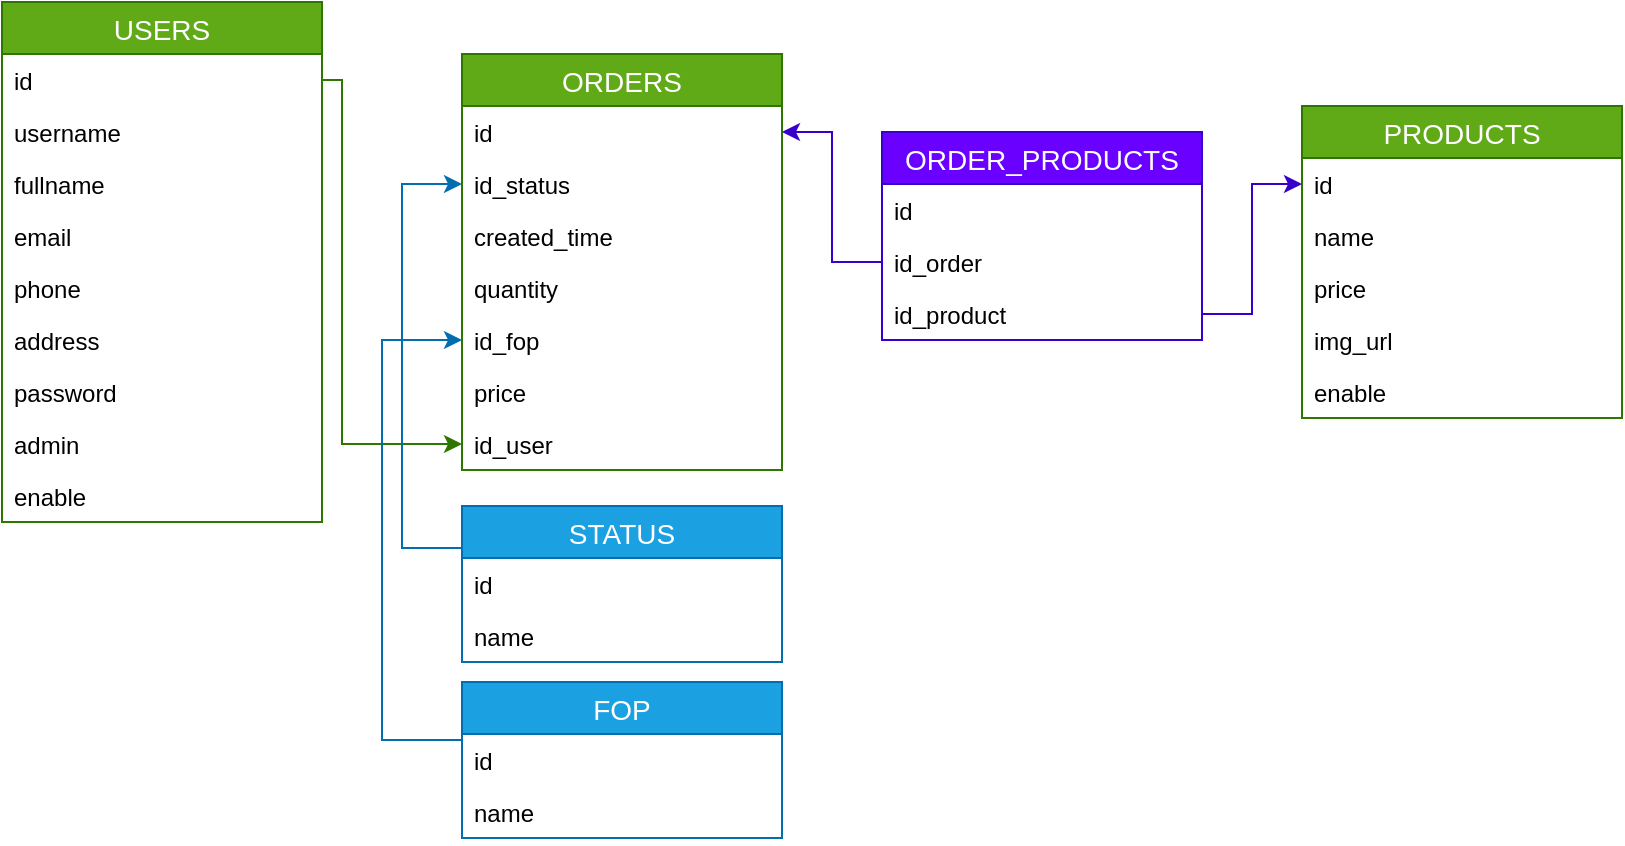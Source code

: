 <mxfile version="13.1.5" type="device"><diagram id="Edaot7IkaPAKmtI5nIVA" name="Page-1"><mxGraphModel dx="1108" dy="489" grid="1" gridSize="10" guides="1" tooltips="1" connect="1" arrows="1" fold="1" page="1" pageScale="1" pageWidth="827" pageHeight="1169" math="0" shadow="0"><root><mxCell id="0"/><mxCell id="1" parent="0"/><mxCell id="LBOZ3_f5Z8xzdAO_KXWZ-5" value="USERS" style="swimlane;fontStyle=0;childLayout=stackLayout;horizontal=1;startSize=26;horizontalStack=0;resizeParent=1;resizeParentMax=0;resizeLast=0;collapsible=1;marginBottom=0;align=center;fontSize=14;fillColor=#60a917;strokeColor=#2D7600;fontColor=#ffffff;" parent="1" vertex="1"><mxGeometry x="10" y="40" width="160" height="260" as="geometry"/></mxCell><mxCell id="LBOZ3_f5Z8xzdAO_KXWZ-6" value="id" style="text;strokeColor=none;fillColor=none;spacingLeft=4;spacingRight=4;overflow=hidden;rotatable=0;points=[[0,0.5],[1,0.5]];portConstraint=eastwest;fontSize=12;" parent="LBOZ3_f5Z8xzdAO_KXWZ-5" vertex="1"><mxGeometry y="26" width="160" height="26" as="geometry"/></mxCell><mxCell id="LBOZ3_f5Z8xzdAO_KXWZ-7" value="username" style="text;strokeColor=none;fillColor=none;spacingLeft=4;spacingRight=4;overflow=hidden;rotatable=0;points=[[0,0.5],[1,0.5]];portConstraint=eastwest;fontSize=12;" parent="LBOZ3_f5Z8xzdAO_KXWZ-5" vertex="1"><mxGeometry y="52" width="160" height="26" as="geometry"/></mxCell><mxCell id="LBOZ3_f5Z8xzdAO_KXWZ-8" value="fullname" style="text;strokeColor=none;fillColor=none;spacingLeft=4;spacingRight=4;overflow=hidden;rotatable=0;points=[[0,0.5],[1,0.5]];portConstraint=eastwest;fontSize=12;" parent="LBOZ3_f5Z8xzdAO_KXWZ-5" vertex="1"><mxGeometry y="78" width="160" height="26" as="geometry"/></mxCell><mxCell id="LBOZ3_f5Z8xzdAO_KXWZ-13" value="email" style="text;strokeColor=none;fillColor=none;spacingLeft=4;spacingRight=4;overflow=hidden;rotatable=0;points=[[0,0.5],[1,0.5]];portConstraint=eastwest;fontSize=12;" parent="LBOZ3_f5Z8xzdAO_KXWZ-5" vertex="1"><mxGeometry y="104" width="160" height="26" as="geometry"/></mxCell><mxCell id="LBOZ3_f5Z8xzdAO_KXWZ-14" value="phone" style="text;strokeColor=none;fillColor=none;spacingLeft=4;spacingRight=4;overflow=hidden;rotatable=0;points=[[0,0.5],[1,0.5]];portConstraint=eastwest;fontSize=12;" parent="LBOZ3_f5Z8xzdAO_KXWZ-5" vertex="1"><mxGeometry y="130" width="160" height="26" as="geometry"/></mxCell><mxCell id="LBOZ3_f5Z8xzdAO_KXWZ-15" value="address" style="text;strokeColor=none;fillColor=none;spacingLeft=4;spacingRight=4;overflow=hidden;rotatable=0;points=[[0,0.5],[1,0.5]];portConstraint=eastwest;fontSize=12;" parent="LBOZ3_f5Z8xzdAO_KXWZ-5" vertex="1"><mxGeometry y="156" width="160" height="26" as="geometry"/></mxCell><mxCell id="LBOZ3_f5Z8xzdAO_KXWZ-16" value="password" style="text;strokeColor=none;fillColor=none;spacingLeft=4;spacingRight=4;overflow=hidden;rotatable=0;points=[[0,0.5],[1,0.5]];portConstraint=eastwest;fontSize=12;" parent="LBOZ3_f5Z8xzdAO_KXWZ-5" vertex="1"><mxGeometry y="182" width="160" height="26" as="geometry"/></mxCell><mxCell id="LBOZ3_f5Z8xzdAO_KXWZ-40" value="admin" style="text;strokeColor=none;fillColor=none;spacingLeft=4;spacingRight=4;overflow=hidden;rotatable=0;points=[[0,0.5],[1,0.5]];portConstraint=eastwest;fontSize=12;" parent="LBOZ3_f5Z8xzdAO_KXWZ-5" vertex="1"><mxGeometry y="208" width="160" height="26" as="geometry"/></mxCell><mxCell id="d3o1EjLcGZkPBREOCHlW-1" value="enable" style="text;strokeColor=none;fillColor=none;spacingLeft=4;spacingRight=4;overflow=hidden;rotatable=0;points=[[0,0.5],[1,0.5]];portConstraint=eastwest;fontSize=12;" parent="LBOZ3_f5Z8xzdAO_KXWZ-5" vertex="1"><mxGeometry y="234" width="160" height="26" as="geometry"/></mxCell><mxCell id="LBOZ3_f5Z8xzdAO_KXWZ-48" style="edgeStyle=orthogonalEdgeStyle;rounded=0;orthogonalLoop=1;jettySize=auto;html=1;exitX=1;exitY=0.5;exitDx=0;exitDy=0;entryX=0;entryY=0.5;entryDx=0;entryDy=0;fillColor=#60a917;strokeColor=#2D7600;" parent="1" source="LBOZ3_f5Z8xzdAO_KXWZ-6" target="LBOZ3_f5Z8xzdAO_KXWZ-35" edge="1"><mxGeometry relative="1" as="geometry"><Array as="points"><mxPoint x="180" y="79"/><mxPoint x="180" y="261"/></Array></mxGeometry></mxCell><mxCell id="LBOZ3_f5Z8xzdAO_KXWZ-49" style="edgeStyle=orthogonalEdgeStyle;rounded=0;orthogonalLoop=1;jettySize=auto;html=1;entryX=0;entryY=0.5;entryDx=0;entryDy=0;fillColor=#1ba1e2;strokeColor=#006EAF;" parent="1" source="LBOZ3_f5Z8xzdAO_KXWZ-20" target="LBOZ3_f5Z8xzdAO_KXWZ-3" edge="1"><mxGeometry relative="1" as="geometry"><Array as="points"><mxPoint x="210" y="313"/><mxPoint x="210" y="131"/></Array></mxGeometry></mxCell><mxCell id="LBOZ3_f5Z8xzdAO_KXWZ-52" style="edgeStyle=orthogonalEdgeStyle;rounded=0;orthogonalLoop=1;jettySize=auto;html=1;exitX=0;exitY=0.5;exitDx=0;exitDy=0;entryX=0;entryY=0.5;entryDx=0;entryDy=0;fillColor=#1ba1e2;strokeColor=#006EAF;" parent="1" source="LBOZ3_f5Z8xzdAO_KXWZ-25" target="LBOZ3_f5Z8xzdAO_KXWZ-46" edge="1"><mxGeometry relative="1" as="geometry"><mxPoint x="150" y="360" as="targetPoint"/><Array as="points"><mxPoint x="200" y="409"/><mxPoint x="200" y="209"/></Array></mxGeometry></mxCell><mxCell id="LBOZ3_f5Z8xzdAO_KXWZ-9" value="PRODUCTS" style="swimlane;fontStyle=0;childLayout=stackLayout;horizontal=1;startSize=26;horizontalStack=0;resizeParent=1;resizeParentMax=0;resizeLast=0;collapsible=1;marginBottom=0;align=center;fontSize=14;fillColor=#60a917;strokeColor=#2D7600;fontColor=#ffffff;" parent="1" vertex="1"><mxGeometry x="660" y="92" width="160" height="156" as="geometry"/></mxCell><mxCell id="LBOZ3_f5Z8xzdAO_KXWZ-10" value="id" style="text;strokeColor=none;fillColor=none;spacingLeft=4;spacingRight=4;overflow=hidden;rotatable=0;points=[[0,0.5],[1,0.5]];portConstraint=eastwest;fontSize=12;" parent="LBOZ3_f5Z8xzdAO_KXWZ-9" vertex="1"><mxGeometry y="26" width="160" height="26" as="geometry"/></mxCell><mxCell id="LBOZ3_f5Z8xzdAO_KXWZ-11" value="name" style="text;strokeColor=none;fillColor=none;spacingLeft=4;spacingRight=4;overflow=hidden;rotatable=0;points=[[0,0.5],[1,0.5]];portConstraint=eastwest;fontSize=12;" parent="LBOZ3_f5Z8xzdAO_KXWZ-9" vertex="1"><mxGeometry y="52" width="160" height="26" as="geometry"/></mxCell><mxCell id="LBOZ3_f5Z8xzdAO_KXWZ-12" value="price" style="text;strokeColor=none;fillColor=none;spacingLeft=4;spacingRight=4;overflow=hidden;rotatable=0;points=[[0,0.5],[1,0.5]];portConstraint=eastwest;fontSize=12;" parent="LBOZ3_f5Z8xzdAO_KXWZ-9" vertex="1"><mxGeometry y="78" width="160" height="26" as="geometry"/></mxCell><mxCell id="9mG0An-fW9bdkmt5MO5D-1" value="img_url" style="text;strokeColor=none;fillColor=none;spacingLeft=4;spacingRight=4;overflow=hidden;rotatable=0;points=[[0,0.5],[1,0.5]];portConstraint=eastwest;fontSize=12;" parent="LBOZ3_f5Z8xzdAO_KXWZ-9" vertex="1"><mxGeometry y="104" width="160" height="26" as="geometry"/></mxCell><mxCell id="9mG0An-fW9bdkmt5MO5D-2" value="enable" style="text;strokeColor=none;fillColor=none;spacingLeft=4;spacingRight=4;overflow=hidden;rotatable=0;points=[[0,0.5],[1,0.5]];portConstraint=eastwest;fontSize=12;" parent="LBOZ3_f5Z8xzdAO_KXWZ-9" vertex="1"><mxGeometry y="130" width="160" height="26" as="geometry"/></mxCell><mxCell id="LBOZ3_f5Z8xzdAO_KXWZ-1" value="ORDERS" style="swimlane;fontStyle=0;childLayout=stackLayout;horizontal=1;startSize=26;horizontalStack=0;resizeParent=1;resizeParentMax=0;resizeLast=0;collapsible=1;marginBottom=0;align=center;fontSize=14;fillColor=#60a917;strokeColor=#2D7600;fontColor=#ffffff;" parent="1" vertex="1"><mxGeometry x="240" y="66" width="160" height="208" as="geometry"/></mxCell><mxCell id="LBOZ3_f5Z8xzdAO_KXWZ-2" value="id" style="text;strokeColor=none;fillColor=none;spacingLeft=4;spacingRight=4;overflow=hidden;rotatable=0;points=[[0,0.5],[1,0.5]];portConstraint=eastwest;fontSize=12;" parent="LBOZ3_f5Z8xzdAO_KXWZ-1" vertex="1"><mxGeometry y="26" width="160" height="26" as="geometry"/></mxCell><mxCell id="LBOZ3_f5Z8xzdAO_KXWZ-3" value="id_status" style="text;strokeColor=none;fillColor=none;spacingLeft=4;spacingRight=4;overflow=hidden;rotatable=0;points=[[0,0.5],[1,0.5]];portConstraint=eastwest;fontSize=12;" parent="LBOZ3_f5Z8xzdAO_KXWZ-1" vertex="1"><mxGeometry y="52" width="160" height="26" as="geometry"/></mxCell><mxCell id="LBOZ3_f5Z8xzdAO_KXWZ-41" value="created_time" style="text;strokeColor=none;fillColor=none;spacingLeft=4;spacingRight=4;overflow=hidden;rotatable=0;points=[[0,0.5],[1,0.5]];portConstraint=eastwest;fontSize=12;" parent="LBOZ3_f5Z8xzdAO_KXWZ-1" vertex="1"><mxGeometry y="78" width="160" height="26" as="geometry"/></mxCell><mxCell id="LBOZ3_f5Z8xzdAO_KXWZ-22" value="quantity" style="text;strokeColor=none;fillColor=none;spacingLeft=4;spacingRight=4;overflow=hidden;rotatable=0;points=[[0,0.5],[1,0.5]];portConstraint=eastwest;fontSize=12;" parent="LBOZ3_f5Z8xzdAO_KXWZ-1" vertex="1"><mxGeometry y="104" width="160" height="26" as="geometry"/></mxCell><mxCell id="LBOZ3_f5Z8xzdAO_KXWZ-46" value="id_fop" style="text;strokeColor=none;fillColor=none;spacingLeft=4;spacingRight=4;overflow=hidden;rotatable=0;points=[[0,0.5],[1,0.5]];portConstraint=eastwest;fontSize=12;" parent="LBOZ3_f5Z8xzdAO_KXWZ-1" vertex="1"><mxGeometry y="130" width="160" height="26" as="geometry"/></mxCell><mxCell id="d3o1EjLcGZkPBREOCHlW-2" value="price" style="text;strokeColor=none;fillColor=none;spacingLeft=4;spacingRight=4;overflow=hidden;rotatable=0;points=[[0,0.5],[1,0.5]];portConstraint=eastwest;fontSize=12;" parent="LBOZ3_f5Z8xzdAO_KXWZ-1" vertex="1"><mxGeometry y="156" width="160" height="26" as="geometry"/></mxCell><mxCell id="LBOZ3_f5Z8xzdAO_KXWZ-35" value="id_user" style="text;strokeColor=none;fillColor=none;spacingLeft=4;spacingRight=4;overflow=hidden;rotatable=0;points=[[0,0.5],[1,0.5]];portConstraint=eastwest;fontSize=12;" parent="LBOZ3_f5Z8xzdAO_KXWZ-1" vertex="1"><mxGeometry y="182" width="160" height="26" as="geometry"/></mxCell><mxCell id="LBOZ3_f5Z8xzdAO_KXWZ-42" value="ORDER_PRODUCTS" style="swimlane;fontStyle=0;childLayout=stackLayout;horizontal=1;startSize=26;horizontalStack=0;resizeParent=1;resizeParentMax=0;resizeLast=0;collapsible=1;marginBottom=0;align=center;fontSize=14;fillColor=#6a00ff;strokeColor=#3700CC;fontColor=#ffffff;" parent="1" vertex="1"><mxGeometry x="450" y="105" width="160" height="104" as="geometry"/></mxCell><mxCell id="LBOZ3_f5Z8xzdAO_KXWZ-43" value="id" style="text;strokeColor=none;fillColor=none;spacingLeft=4;spacingRight=4;overflow=hidden;rotatable=0;points=[[0,0.5],[1,0.5]];portConstraint=eastwest;fontSize=12;" parent="LBOZ3_f5Z8xzdAO_KXWZ-42" vertex="1"><mxGeometry y="26" width="160" height="26" as="geometry"/></mxCell><mxCell id="LBOZ3_f5Z8xzdAO_KXWZ-44" value="id_order" style="text;strokeColor=none;fillColor=none;spacingLeft=4;spacingRight=4;overflow=hidden;rotatable=0;points=[[0,0.5],[1,0.5]];portConstraint=eastwest;fontSize=12;" parent="LBOZ3_f5Z8xzdAO_KXWZ-42" vertex="1"><mxGeometry y="52" width="160" height="26" as="geometry"/></mxCell><mxCell id="LBOZ3_f5Z8xzdAO_KXWZ-45" value="id_product" style="text;strokeColor=none;fillColor=none;spacingLeft=4;spacingRight=4;overflow=hidden;rotatable=0;points=[[0,0.5],[1,0.5]];portConstraint=eastwest;fontSize=12;" parent="LBOZ3_f5Z8xzdAO_KXWZ-42" vertex="1"><mxGeometry y="78" width="160" height="26" as="geometry"/></mxCell><mxCell id="LBOZ3_f5Z8xzdAO_KXWZ-56" style="edgeStyle=orthogonalEdgeStyle;rounded=0;orthogonalLoop=1;jettySize=auto;html=1;exitX=0;exitY=0.5;exitDx=0;exitDy=0;entryX=1;entryY=0.5;entryDx=0;entryDy=0;fillColor=#6a00ff;strokeColor=#3700CC;" parent="1" source="LBOZ3_f5Z8xzdAO_KXWZ-44" target="LBOZ3_f5Z8xzdAO_KXWZ-2" edge="1"><mxGeometry relative="1" as="geometry"/></mxCell><mxCell id="LBOZ3_f5Z8xzdAO_KXWZ-58" style="edgeStyle=orthogonalEdgeStyle;rounded=0;orthogonalLoop=1;jettySize=auto;html=1;entryX=0;entryY=0.5;entryDx=0;entryDy=0;fillColor=#6a00ff;strokeColor=#3700CC;" parent="1" source="LBOZ3_f5Z8xzdAO_KXWZ-45" target="LBOZ3_f5Z8xzdAO_KXWZ-10" edge="1"><mxGeometry relative="1" as="geometry"/></mxCell><mxCell id="LBOZ3_f5Z8xzdAO_KXWZ-18" value="STATUS" style="swimlane;fontStyle=0;childLayout=stackLayout;horizontal=1;startSize=26;horizontalStack=0;resizeParent=1;resizeParentMax=0;resizeLast=0;collapsible=1;marginBottom=0;align=center;fontSize=14;fillColor=#1ba1e2;strokeColor=#006EAF;fontColor=#ffffff;" parent="1" vertex="1"><mxGeometry x="240" y="292" width="160" height="78" as="geometry"/></mxCell><mxCell id="LBOZ3_f5Z8xzdAO_KXWZ-20" value="id&#10;" style="text;strokeColor=none;fillColor=none;spacingLeft=4;spacingRight=4;overflow=hidden;rotatable=0;points=[[0,0.5],[1,0.5]];portConstraint=eastwest;fontSize=12;" parent="LBOZ3_f5Z8xzdAO_KXWZ-18" vertex="1"><mxGeometry y="26" width="160" height="26" as="geometry"/></mxCell><mxCell id="LBOZ3_f5Z8xzdAO_KXWZ-30" value="name" style="text;strokeColor=none;fillColor=none;spacingLeft=4;spacingRight=4;overflow=hidden;rotatable=0;points=[[0,0.5],[1,0.5]];portConstraint=eastwest;fontSize=12;" parent="LBOZ3_f5Z8xzdAO_KXWZ-18" vertex="1"><mxGeometry y="52" width="160" height="26" as="geometry"/></mxCell><mxCell id="LBOZ3_f5Z8xzdAO_KXWZ-24" value="FOP" style="swimlane;fontStyle=0;childLayout=stackLayout;horizontal=1;startSize=26;horizontalStack=0;resizeParent=1;resizeParentMax=0;resizeLast=0;collapsible=1;marginBottom=0;align=center;fontSize=14;fillColor=#1ba1e2;strokeColor=#006EAF;fontColor=#ffffff;" parent="1" vertex="1"><mxGeometry x="240" y="380" width="160" height="78" as="geometry"/></mxCell><mxCell id="LBOZ3_f5Z8xzdAO_KXWZ-25" value="id" style="text;strokeColor=none;fillColor=none;spacingLeft=4;spacingRight=4;overflow=hidden;rotatable=0;points=[[0,0.5],[1,0.5]];portConstraint=eastwest;fontSize=12;" parent="LBOZ3_f5Z8xzdAO_KXWZ-24" vertex="1"><mxGeometry y="26" width="160" height="26" as="geometry"/></mxCell><mxCell id="LBOZ3_f5Z8xzdAO_KXWZ-32" value="name" style="text;strokeColor=none;fillColor=none;spacingLeft=4;spacingRight=4;overflow=hidden;rotatable=0;points=[[0,0.5],[1,0.5]];portConstraint=eastwest;fontSize=12;" parent="LBOZ3_f5Z8xzdAO_KXWZ-24" vertex="1"><mxGeometry y="52" width="160" height="26" as="geometry"/></mxCell></root></mxGraphModel></diagram></mxfile>
